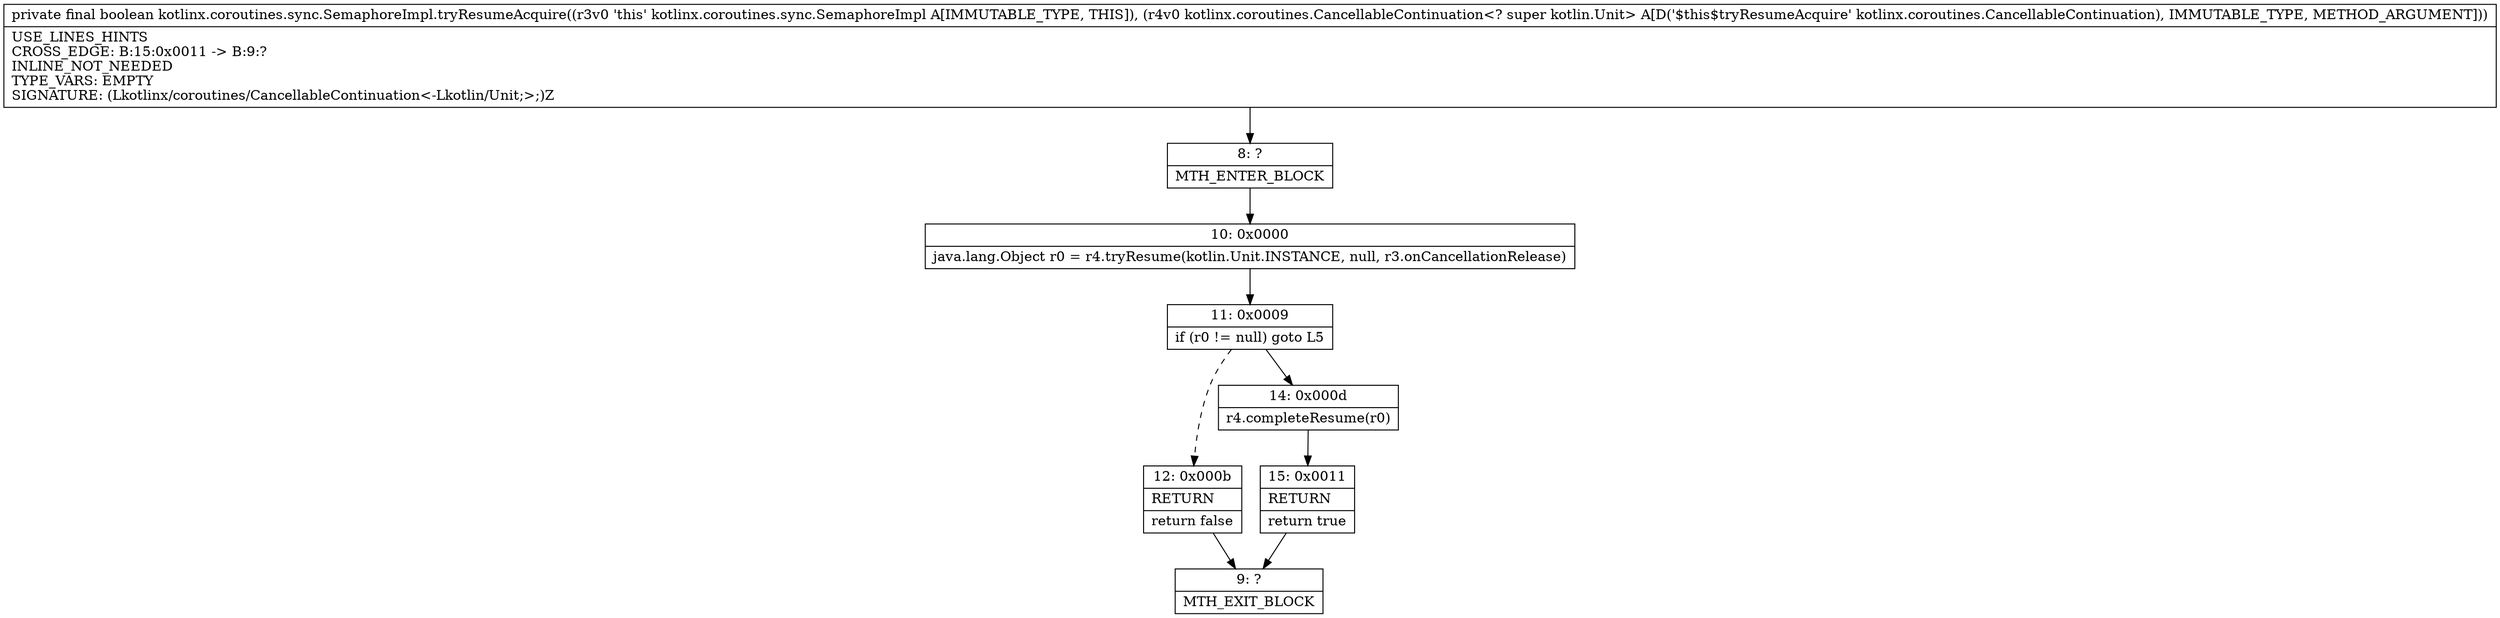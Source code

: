 digraph "CFG forkotlinx.coroutines.sync.SemaphoreImpl.tryResumeAcquire(Lkotlinx\/coroutines\/CancellableContinuation;)Z" {
Node_8 [shape=record,label="{8\:\ ?|MTH_ENTER_BLOCK\l}"];
Node_10 [shape=record,label="{10\:\ 0x0000|java.lang.Object r0 = r4.tryResume(kotlin.Unit.INSTANCE, null, r3.onCancellationRelease)\l}"];
Node_11 [shape=record,label="{11\:\ 0x0009|if (r0 != null) goto L5\l}"];
Node_12 [shape=record,label="{12\:\ 0x000b|RETURN\l|return false\l}"];
Node_9 [shape=record,label="{9\:\ ?|MTH_EXIT_BLOCK\l}"];
Node_14 [shape=record,label="{14\:\ 0x000d|r4.completeResume(r0)\l}"];
Node_15 [shape=record,label="{15\:\ 0x0011|RETURN\l|return true\l}"];
MethodNode[shape=record,label="{private final boolean kotlinx.coroutines.sync.SemaphoreImpl.tryResumeAcquire((r3v0 'this' kotlinx.coroutines.sync.SemaphoreImpl A[IMMUTABLE_TYPE, THIS]), (r4v0 kotlinx.coroutines.CancellableContinuation\<? super kotlin.Unit\> A[D('$this$tryResumeAcquire' kotlinx.coroutines.CancellableContinuation), IMMUTABLE_TYPE, METHOD_ARGUMENT]))  | USE_LINES_HINTS\lCROSS_EDGE: B:15:0x0011 \-\> B:9:?\lINLINE_NOT_NEEDED\lTYPE_VARS: EMPTY\lSIGNATURE: (Lkotlinx\/coroutines\/CancellableContinuation\<\-Lkotlin\/Unit;\>;)Z\l}"];
MethodNode -> Node_8;Node_8 -> Node_10;
Node_10 -> Node_11;
Node_11 -> Node_12[style=dashed];
Node_11 -> Node_14;
Node_12 -> Node_9;
Node_14 -> Node_15;
Node_15 -> Node_9;
}

